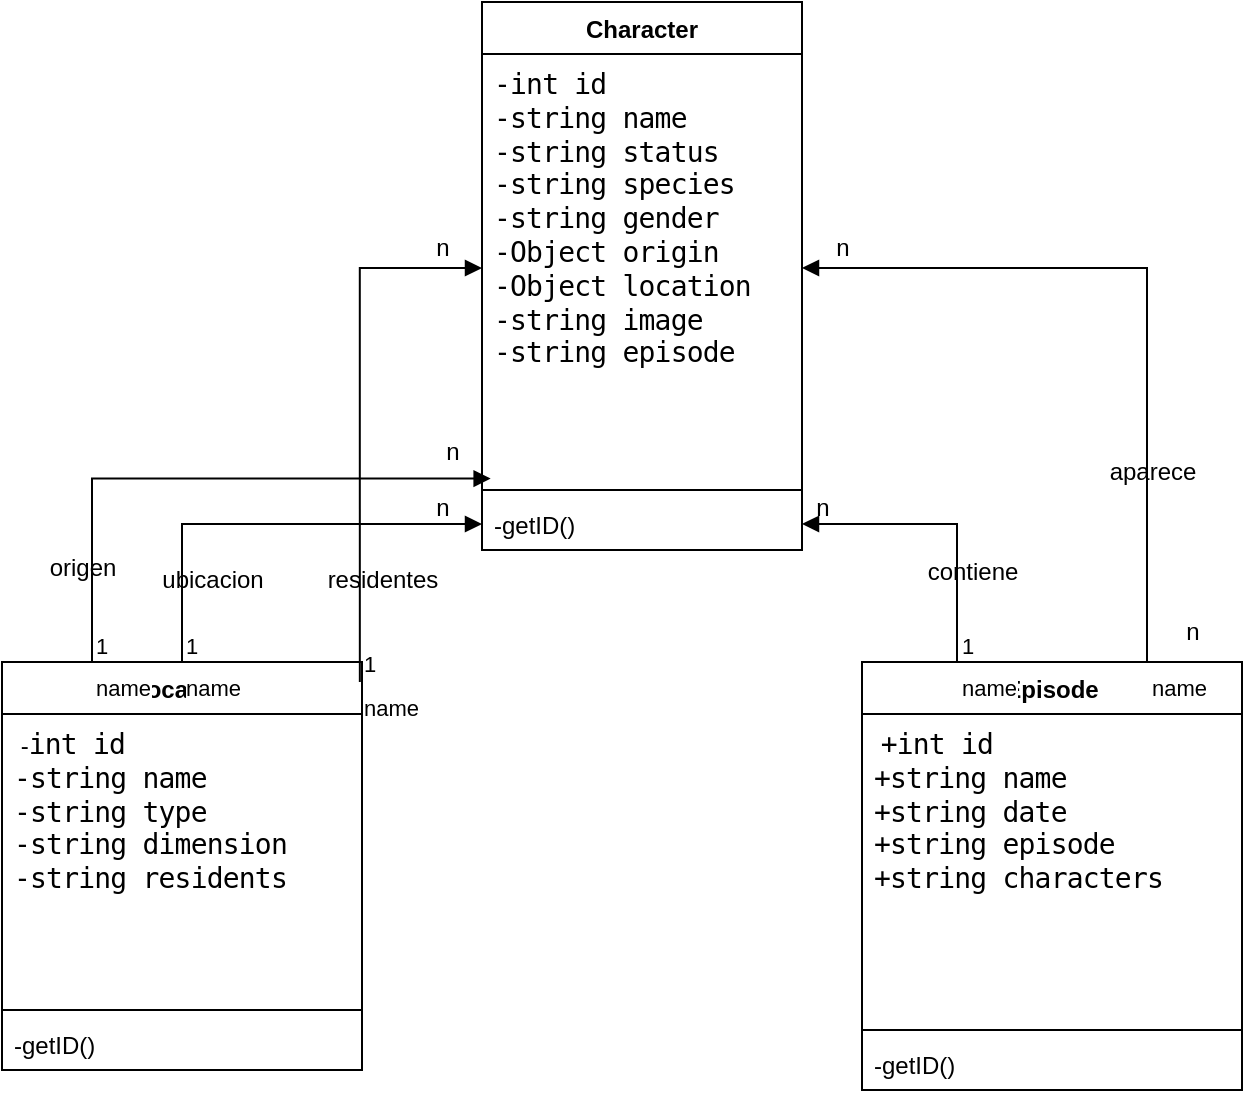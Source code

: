 <mxfile version="26.2.2">
  <diagram name="Página-1" id="KjCP6wr8muVbNkb-eJNi">
    <mxGraphModel dx="910" dy="529" grid="1" gridSize="10" guides="1" tooltips="1" connect="1" arrows="1" fold="1" page="1" pageScale="1" pageWidth="827" pageHeight="1169" math="0" shadow="0">
      <root>
        <mxCell id="0" />
        <mxCell id="1" parent="0" />
        <mxCell id="7MLvX1fJ2hsvu03gbKgJ-1" value="Character" style="swimlane;fontStyle=1;align=center;verticalAlign=top;childLayout=stackLayout;horizontal=1;startSize=26;horizontalStack=0;resizeParent=1;resizeParentMax=0;resizeLast=0;collapsible=1;marginBottom=0;whiteSpace=wrap;html=1;" vertex="1" parent="1">
          <mxGeometry x="350" y="300" width="160" height="274" as="geometry" />
        </mxCell>
        <mxCell id="7MLvX1fJ2hsvu03gbKgJ-2" value="&lt;div&gt;&lt;font style=&quot;color: rgb(0, 0, 0);&quot; face=&quot;Fira Code, Fira Mono, Menlo, Consolas, DejaVu Sans Mono, monospace&quot;&gt;&lt;span style=&quot;font-size: 14px; letter-spacing: -0.4px; white-space: pre;&quot;&gt;-int id&lt;/span&gt;&lt;/font&gt;&lt;/div&gt;&lt;div&gt;&lt;font style=&quot;color: rgb(0, 0, 0);&quot; face=&quot;Fira Code, Fira Mono, Menlo, Consolas, DejaVu Sans Mono, monospace&quot;&gt;&lt;span style=&quot;font-size: 14px; letter-spacing: -0.4px; white-space: pre;&quot;&gt;-string name&lt;/span&gt;&lt;/font&gt;&lt;/div&gt;&lt;div&gt;&lt;font style=&quot;color: rgb(0, 0, 0);&quot; face=&quot;Fira Code, Fira Mono, Menlo, Consolas, DejaVu Sans Mono, monospace&quot;&gt;&lt;span style=&quot;font-size: 14px; letter-spacing: -0.4px; white-space: pre;&quot;&gt;-string status&lt;/span&gt;&lt;/font&gt;&lt;/div&gt;&lt;div&gt;&lt;font style=&quot;color: rgb(0, 0, 0);&quot; face=&quot;Fira Code, Fira Mono, Menlo, Consolas, DejaVu Sans Mono, monospace&quot;&gt;&lt;span style=&quot;font-size: 14px; letter-spacing: -0.4px; white-space: pre;&quot;&gt;-string species&lt;/span&gt;&lt;/font&gt;&lt;/div&gt;&lt;div&gt;&lt;font style=&quot;color: rgb(0, 0, 0);&quot; face=&quot;Fira Code, Fira Mono, Menlo, Consolas, DejaVu Sans Mono, monospace&quot;&gt;&lt;span style=&quot;font-size: 14px; letter-spacing: -0.4px; white-space: pre;&quot;&gt;-string gender&lt;/span&gt;&lt;/font&gt;&lt;/div&gt;&lt;div&gt;&lt;font style=&quot;color: rgb(0, 0, 0);&quot; face=&quot;Fira Code, Fira Mono, Menlo, Consolas, DejaVu Sans Mono, monospace&quot;&gt;&lt;span style=&quot;font-size: 14px; letter-spacing: -0.4px; white-space: pre;&quot;&gt;-Object origin&lt;/span&gt;&lt;/font&gt;&lt;/div&gt;&lt;div&gt;&lt;font style=&quot;color: rgb(0, 0, 0);&quot; face=&quot;Fira Code, Fira Mono, Menlo, Consolas, DejaVu Sans Mono, monospace&quot;&gt;&lt;span style=&quot;font-size: 14px; letter-spacing: -0.4px; white-space: pre;&quot;&gt;-Object location&lt;/span&gt;&lt;/font&gt;&lt;/div&gt;&lt;div&gt;&lt;font style=&quot;color: rgb(0, 0, 0);&quot; face=&quot;Fira Code, Fira Mono, Menlo, Consolas, DejaVu Sans Mono, monospace&quot;&gt;&lt;span style=&quot;font-size: 14px; letter-spacing: -0.4px; white-space: pre;&quot;&gt;-string image&lt;/span&gt;&lt;/font&gt;&lt;/div&gt;&lt;div&gt;&lt;font style=&quot;color: rgb(0, 0, 0);&quot; face=&quot;Fira Code, Fira Mono, Menlo, Consolas, DejaVu Sans Mono, monospace&quot;&gt;&lt;span style=&quot;font-size: 14px; letter-spacing: -0.4px; white-space: pre;&quot;&gt;-string episode&lt;/span&gt;&lt;/font&gt;&lt;/div&gt;" style="text;strokeColor=none;fillColor=none;align=left;verticalAlign=top;spacingLeft=4;spacingRight=4;overflow=hidden;rotatable=0;points=[[0,0.5],[1,0.5]];portConstraint=eastwest;whiteSpace=wrap;html=1;" vertex="1" parent="7MLvX1fJ2hsvu03gbKgJ-1">
          <mxGeometry y="26" width="160" height="214" as="geometry" />
        </mxCell>
        <mxCell id="7MLvX1fJ2hsvu03gbKgJ-3" value="" style="line;strokeWidth=1;fillColor=none;align=left;verticalAlign=middle;spacingTop=-1;spacingLeft=3;spacingRight=3;rotatable=0;labelPosition=right;points=[];portConstraint=eastwest;strokeColor=inherit;" vertex="1" parent="7MLvX1fJ2hsvu03gbKgJ-1">
          <mxGeometry y="240" width="160" height="8" as="geometry" />
        </mxCell>
        <mxCell id="7MLvX1fJ2hsvu03gbKgJ-4" value="-getID()" style="text;strokeColor=none;fillColor=none;align=left;verticalAlign=top;spacingLeft=4;spacingRight=4;overflow=hidden;rotatable=0;points=[[0,0.5],[1,0.5]];portConstraint=eastwest;whiteSpace=wrap;html=1;" vertex="1" parent="7MLvX1fJ2hsvu03gbKgJ-1">
          <mxGeometry y="248" width="160" height="26" as="geometry" />
        </mxCell>
        <mxCell id="7MLvX1fJ2hsvu03gbKgJ-5" value="Location" style="swimlane;fontStyle=1;align=center;verticalAlign=top;childLayout=stackLayout;horizontal=1;startSize=26;horizontalStack=0;resizeParent=1;resizeParentMax=0;resizeLast=0;collapsible=1;marginBottom=0;whiteSpace=wrap;html=1;" vertex="1" parent="1">
          <mxGeometry x="110" y="630" width="180" height="204" as="geometry" />
        </mxCell>
        <mxCell id="7MLvX1fJ2hsvu03gbKgJ-6" value="&amp;nbsp;-&lt;font face=&quot;Fira Code, Fira Mono, Menlo, Consolas, DejaVu Sans Mono, monospace&quot;&gt;&lt;span style=&quot;font-size: 14px; letter-spacing: -0.4px; white-space: pre;&quot;&gt;int id&lt;br&gt;-string name&lt;br&gt;-string type&lt;br&gt;-string dimension&lt;br&gt;-string residents&lt;br&gt;&lt;br&gt;&lt;/span&gt;&lt;/font&gt;" style="text;strokeColor=none;fillColor=none;align=left;verticalAlign=top;spacingLeft=4;spacingRight=4;overflow=hidden;rotatable=0;points=[[0,0.5],[1,0.5]];portConstraint=eastwest;whiteSpace=wrap;html=1;" vertex="1" parent="7MLvX1fJ2hsvu03gbKgJ-5">
          <mxGeometry y="26" width="180" height="144" as="geometry" />
        </mxCell>
        <mxCell id="7MLvX1fJ2hsvu03gbKgJ-7" value="" style="line;strokeWidth=1;fillColor=none;align=left;verticalAlign=middle;spacingTop=-1;spacingLeft=3;spacingRight=3;rotatable=0;labelPosition=right;points=[];portConstraint=eastwest;strokeColor=inherit;" vertex="1" parent="7MLvX1fJ2hsvu03gbKgJ-5">
          <mxGeometry y="170" width="180" height="8" as="geometry" />
        </mxCell>
        <mxCell id="7MLvX1fJ2hsvu03gbKgJ-8" value="-getID()" style="text;strokeColor=none;fillColor=none;align=left;verticalAlign=top;spacingLeft=4;spacingRight=4;overflow=hidden;rotatable=0;points=[[0,0.5],[1,0.5]];portConstraint=eastwest;whiteSpace=wrap;html=1;" vertex="1" parent="7MLvX1fJ2hsvu03gbKgJ-5">
          <mxGeometry y="178" width="180" height="26" as="geometry" />
        </mxCell>
        <mxCell id="7MLvX1fJ2hsvu03gbKgJ-10" value="Episode" style="swimlane;fontStyle=1;align=center;verticalAlign=top;childLayout=stackLayout;horizontal=1;startSize=26;horizontalStack=0;resizeParent=1;resizeParentMax=0;resizeLast=0;collapsible=1;marginBottom=0;whiteSpace=wrap;html=1;" vertex="1" parent="1">
          <mxGeometry x="540" y="630" width="190" height="214" as="geometry" />
        </mxCell>
        <mxCell id="7MLvX1fJ2hsvu03gbKgJ-11" value="&amp;nbsp;&lt;font face=&quot;Fira Code, Fira Mono, Menlo, Consolas, DejaVu Sans Mono, monospace&quot;&gt;&lt;span style=&quot;font-size: 14px; letter-spacing: -0.4px; white-space: pre;&quot;&gt;+int id&lt;br&gt;+string name&lt;br&gt;+string date&lt;br&gt;+string episode&lt;br&gt;+string characters&lt;br&gt;&lt;br&gt;&lt;/span&gt;&lt;/font&gt;" style="text;strokeColor=none;fillColor=none;align=left;verticalAlign=top;spacingLeft=4;spacingRight=4;overflow=hidden;rotatable=0;points=[[0,0.5],[1,0.5]];portConstraint=eastwest;whiteSpace=wrap;html=1;" vertex="1" parent="7MLvX1fJ2hsvu03gbKgJ-10">
          <mxGeometry y="26" width="190" height="154" as="geometry" />
        </mxCell>
        <mxCell id="7MLvX1fJ2hsvu03gbKgJ-12" value="" style="line;strokeWidth=1;fillColor=none;align=left;verticalAlign=middle;spacingTop=-1;spacingLeft=3;spacingRight=3;rotatable=0;labelPosition=right;points=[];portConstraint=eastwest;strokeColor=inherit;" vertex="1" parent="7MLvX1fJ2hsvu03gbKgJ-10">
          <mxGeometry y="180" width="190" height="8" as="geometry" />
        </mxCell>
        <mxCell id="7MLvX1fJ2hsvu03gbKgJ-13" value="-getID()" style="text;strokeColor=none;fillColor=none;align=left;verticalAlign=top;spacingLeft=4;spacingRight=4;overflow=hidden;rotatable=0;points=[[0,0.5],[1,0.5]];portConstraint=eastwest;whiteSpace=wrap;html=1;" vertex="1" parent="7MLvX1fJ2hsvu03gbKgJ-10">
          <mxGeometry y="188" width="190" height="26" as="geometry" />
        </mxCell>
        <mxCell id="7MLvX1fJ2hsvu03gbKgJ-15" value="name" style="endArrow=block;endFill=1;html=1;edgeStyle=orthogonalEdgeStyle;align=left;verticalAlign=top;rounded=0;exitX=0.25;exitY=0;exitDx=0;exitDy=0;entryX=0.027;entryY=0.992;entryDx=0;entryDy=0;entryPerimeter=0;" edge="1" parent="1" source="7MLvX1fJ2hsvu03gbKgJ-5" target="7MLvX1fJ2hsvu03gbKgJ-2">
          <mxGeometry x="-1" relative="1" as="geometry">
            <mxPoint x="320" y="540" as="sourcePoint" />
            <mxPoint x="480" y="540" as="targetPoint" />
          </mxGeometry>
        </mxCell>
        <mxCell id="7MLvX1fJ2hsvu03gbKgJ-16" value="1" style="edgeLabel;resizable=0;html=1;align=left;verticalAlign=bottom;" connectable="0" vertex="1" parent="7MLvX1fJ2hsvu03gbKgJ-15">
          <mxGeometry x="-1" relative="1" as="geometry" />
        </mxCell>
        <mxCell id="7MLvX1fJ2hsvu03gbKgJ-17" value="n" style="text;html=1;align=center;verticalAlign=middle;resizable=0;points=[];autosize=1;strokeColor=none;fillColor=none;" vertex="1" parent="1">
          <mxGeometry x="320" y="510" width="30" height="30" as="geometry" />
        </mxCell>
        <mxCell id="7MLvX1fJ2hsvu03gbKgJ-18" value="name" style="endArrow=block;endFill=1;html=1;edgeStyle=orthogonalEdgeStyle;align=left;verticalAlign=top;rounded=0;exitX=0.5;exitY=0;exitDx=0;exitDy=0;entryX=0;entryY=0.5;entryDx=0;entryDy=0;" edge="1" parent="1" source="7MLvX1fJ2hsvu03gbKgJ-5" target="7MLvX1fJ2hsvu03gbKgJ-4">
          <mxGeometry x="-1" relative="1" as="geometry">
            <mxPoint x="300" y="540" as="sourcePoint" />
            <mxPoint x="460" y="540" as="targetPoint" />
          </mxGeometry>
        </mxCell>
        <mxCell id="7MLvX1fJ2hsvu03gbKgJ-19" value="1" style="edgeLabel;resizable=0;html=1;align=left;verticalAlign=bottom;" connectable="0" vertex="1" parent="7MLvX1fJ2hsvu03gbKgJ-18">
          <mxGeometry x="-1" relative="1" as="geometry" />
        </mxCell>
        <mxCell id="7MLvX1fJ2hsvu03gbKgJ-20" value="n" style="text;html=1;align=center;verticalAlign=middle;resizable=0;points=[];autosize=1;strokeColor=none;fillColor=none;" vertex="1" parent="1">
          <mxGeometry x="315" y="538" width="30" height="30" as="geometry" />
        </mxCell>
        <mxCell id="7MLvX1fJ2hsvu03gbKgJ-21" value="name" style="endArrow=block;endFill=1;html=1;edgeStyle=orthogonalEdgeStyle;align=left;verticalAlign=top;rounded=0;exitX=0.994;exitY=0.049;exitDx=0;exitDy=0;exitPerimeter=0;" edge="1" parent="1" source="7MLvX1fJ2hsvu03gbKgJ-5" target="7MLvX1fJ2hsvu03gbKgJ-2">
          <mxGeometry x="-1" relative="1" as="geometry">
            <mxPoint x="300" y="540" as="sourcePoint" />
            <mxPoint x="460" y="540" as="targetPoint" />
          </mxGeometry>
        </mxCell>
        <mxCell id="7MLvX1fJ2hsvu03gbKgJ-22" value="1" style="edgeLabel;resizable=0;html=1;align=left;verticalAlign=bottom;" connectable="0" vertex="1" parent="7MLvX1fJ2hsvu03gbKgJ-21">
          <mxGeometry x="-1" relative="1" as="geometry" />
        </mxCell>
        <mxCell id="7MLvX1fJ2hsvu03gbKgJ-23" value="n" style="text;html=1;align=center;verticalAlign=middle;resizable=0;points=[];autosize=1;strokeColor=none;fillColor=none;" vertex="1" parent="1">
          <mxGeometry x="315" y="408" width="30" height="30" as="geometry" />
        </mxCell>
        <mxCell id="7MLvX1fJ2hsvu03gbKgJ-24" value="name" style="endArrow=block;endFill=1;html=1;edgeStyle=orthogonalEdgeStyle;align=left;verticalAlign=top;rounded=0;exitX=0.75;exitY=0;exitDx=0;exitDy=0;" edge="1" parent="1" source="7MLvX1fJ2hsvu03gbKgJ-10" target="7MLvX1fJ2hsvu03gbKgJ-2">
          <mxGeometry x="-1" relative="1" as="geometry">
            <mxPoint x="300" y="540" as="sourcePoint" />
            <mxPoint x="460" y="540" as="targetPoint" />
          </mxGeometry>
        </mxCell>
        <mxCell id="7MLvX1fJ2hsvu03gbKgJ-26" value="n" style="text;html=1;align=center;verticalAlign=middle;resizable=0;points=[];autosize=1;strokeColor=none;fillColor=none;" vertex="1" parent="1">
          <mxGeometry x="690" y="600" width="30" height="30" as="geometry" />
        </mxCell>
        <mxCell id="7MLvX1fJ2hsvu03gbKgJ-27" value="n" style="text;html=1;align=center;verticalAlign=middle;resizable=0;points=[];autosize=1;strokeColor=none;fillColor=none;" vertex="1" parent="1">
          <mxGeometry x="515" y="408" width="30" height="30" as="geometry" />
        </mxCell>
        <mxCell id="7MLvX1fJ2hsvu03gbKgJ-29" value="name" style="endArrow=block;endFill=1;html=1;edgeStyle=orthogonalEdgeStyle;align=left;verticalAlign=top;rounded=0;exitX=0.25;exitY=0;exitDx=0;exitDy=0;" edge="1" parent="1" source="7MLvX1fJ2hsvu03gbKgJ-10" target="7MLvX1fJ2hsvu03gbKgJ-4">
          <mxGeometry x="-1" relative="1" as="geometry">
            <mxPoint x="300" y="540" as="sourcePoint" />
            <mxPoint x="460" y="540" as="targetPoint" />
          </mxGeometry>
        </mxCell>
        <mxCell id="7MLvX1fJ2hsvu03gbKgJ-30" value="1" style="edgeLabel;resizable=0;html=1;align=left;verticalAlign=bottom;" connectable="0" vertex="1" parent="7MLvX1fJ2hsvu03gbKgJ-29">
          <mxGeometry x="-1" relative="1" as="geometry" />
        </mxCell>
        <mxCell id="7MLvX1fJ2hsvu03gbKgJ-31" value="n" style="text;html=1;align=center;verticalAlign=middle;resizable=0;points=[];autosize=1;strokeColor=none;fillColor=none;" vertex="1" parent="1">
          <mxGeometry x="505" y="538" width="30" height="30" as="geometry" />
        </mxCell>
        <mxCell id="7MLvX1fJ2hsvu03gbKgJ-32" value="origen" style="text;html=1;align=center;verticalAlign=middle;resizable=0;points=[];autosize=1;strokeColor=none;fillColor=none;" vertex="1" parent="1">
          <mxGeometry x="120" y="568" width="60" height="30" as="geometry" />
        </mxCell>
        <mxCell id="7MLvX1fJ2hsvu03gbKgJ-33" value="ubicacion" style="text;html=1;align=center;verticalAlign=middle;resizable=0;points=[];autosize=1;strokeColor=none;fillColor=none;" vertex="1" parent="1">
          <mxGeometry x="180" y="574" width="70" height="30" as="geometry" />
        </mxCell>
        <mxCell id="7MLvX1fJ2hsvu03gbKgJ-36" value="residentes" style="text;html=1;align=center;verticalAlign=middle;resizable=0;points=[];autosize=1;strokeColor=none;fillColor=none;" vertex="1" parent="1">
          <mxGeometry x="260" y="574" width="80" height="30" as="geometry" />
        </mxCell>
        <mxCell id="7MLvX1fJ2hsvu03gbKgJ-37" value="contiene" style="text;html=1;align=center;verticalAlign=middle;resizable=0;points=[];autosize=1;strokeColor=none;fillColor=none;" vertex="1" parent="1">
          <mxGeometry x="560" y="570" width="70" height="30" as="geometry" />
        </mxCell>
        <mxCell id="7MLvX1fJ2hsvu03gbKgJ-40" value="aparece" style="text;html=1;align=center;verticalAlign=middle;resizable=0;points=[];autosize=1;strokeColor=none;fillColor=none;" vertex="1" parent="1">
          <mxGeometry x="650" y="520" width="70" height="30" as="geometry" />
        </mxCell>
      </root>
    </mxGraphModel>
  </diagram>
</mxfile>
